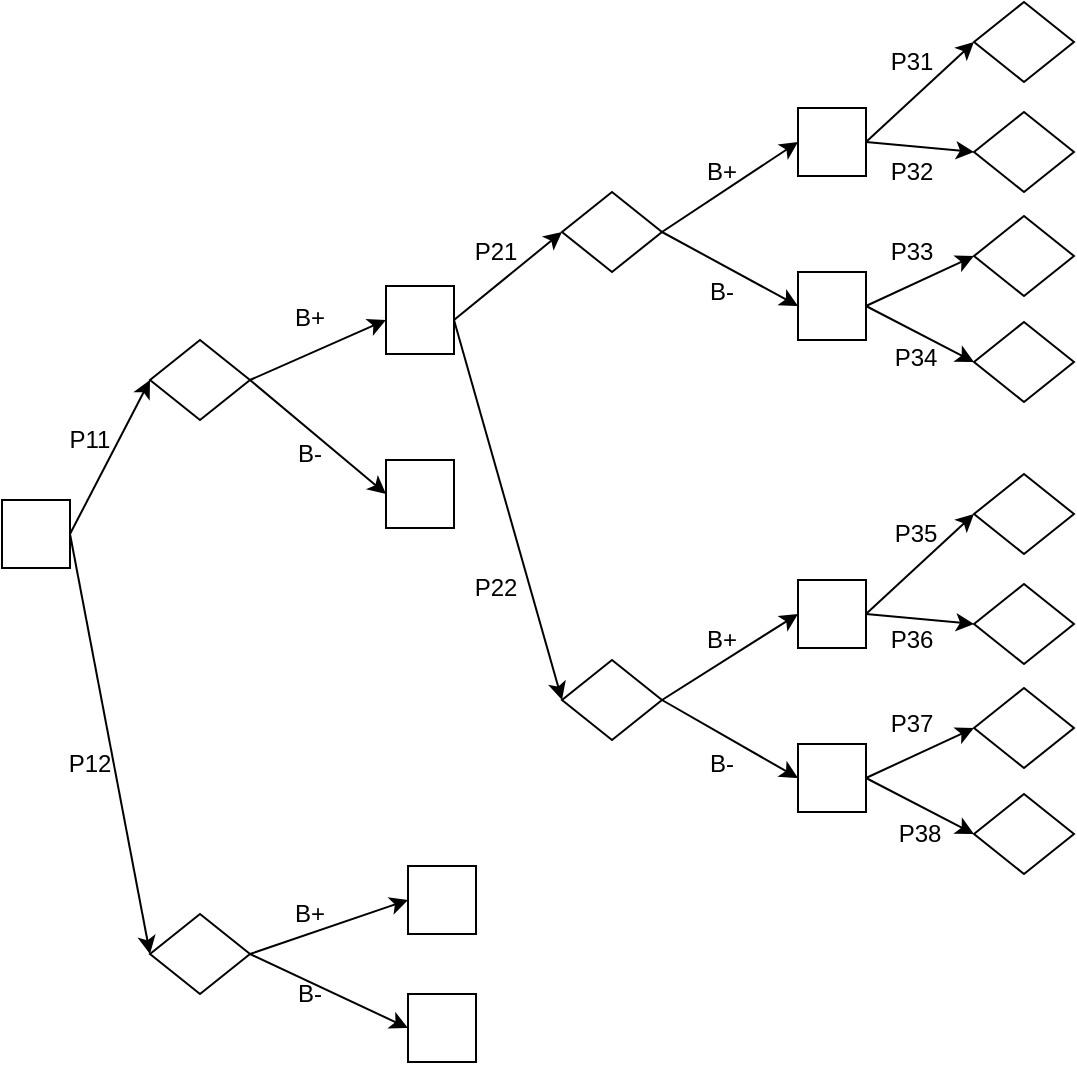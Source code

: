 <mxfile version="12.9.3" type="device"><diagram id="VWcaVzmQ5SP4MK6-xl2U" name="Page-1"><mxGraphModel dx="1822" dy="745" grid="1" gridSize="11" guides="1" tooltips="1" connect="1" arrows="1" fold="1" page="0" pageScale="1" pageWidth="1100" pageHeight="850" math="0" shadow="0"><root><mxCell id="0"/><mxCell id="1" parent="0"/><mxCell id="JhuML6TYcTZXeUVgPX8u-72" value="" style="endArrow=classic;html=1;entryX=0;entryY=0.5;entryDx=0;entryDy=0;exitX=1;exitY=0.5;exitDx=0;exitDy=0;" edge="1" parent="1" source="JhuML6TYcTZXeUVgPX8u-95"><mxGeometry width="50" height="50" relative="1" as="geometry"><mxPoint x="-125" y="363" as="sourcePoint"/><mxPoint x="-85" y="283" as="targetPoint"/></mxGeometry></mxCell><mxCell id="JhuML6TYcTZXeUVgPX8u-73" value="" style="endArrow=classic;html=1;entryX=0;entryY=0.5;entryDx=0;entryDy=0;exitX=1;exitY=0.5;exitDx=0;exitDy=0;" edge="1" parent="1" source="JhuML6TYcTZXeUVgPX8u-95" target="JhuML6TYcTZXeUVgPX8u-75"><mxGeometry width="50" height="50" relative="1" as="geometry"><mxPoint x="-125" y="363" as="sourcePoint"/><mxPoint x="-85" y="443" as="targetPoint"/></mxGeometry></mxCell><mxCell id="JhuML6TYcTZXeUVgPX8u-74" value="" style="rhombus;whiteSpace=wrap;html=1;" vertex="1" parent="1"><mxGeometry x="-85" y="263" width="50" height="40" as="geometry"/></mxCell><mxCell id="JhuML6TYcTZXeUVgPX8u-75" value="" style="rhombus;whiteSpace=wrap;html=1;" vertex="1" parent="1"><mxGeometry x="-85" y="550" width="50" height="40" as="geometry"/></mxCell><mxCell id="JhuML6TYcTZXeUVgPX8u-76" value="" style="endArrow=classic;html=1;exitX=1;exitY=0.5;exitDx=0;exitDy=0;entryX=0;entryY=0.5;entryDx=0;entryDy=0;" edge="1" parent="1" target="JhuML6TYcTZXeUVgPX8u-88"><mxGeometry width="50" height="50" relative="1" as="geometry"><mxPoint x="-35" y="283" as="sourcePoint"/><mxPoint x="25" y="242" as="targetPoint"/></mxGeometry></mxCell><mxCell id="JhuML6TYcTZXeUVgPX8u-77" value="" style="endArrow=classic;html=1;entryX=0;entryY=0.5;entryDx=0;entryDy=0;" edge="1" parent="1" target="JhuML6TYcTZXeUVgPX8u-94"><mxGeometry width="50" height="50" relative="1" as="geometry"><mxPoint x="-35" y="283" as="sourcePoint"/><mxPoint x="55" y="342" as="targetPoint"/></mxGeometry></mxCell><mxCell id="JhuML6TYcTZXeUVgPX8u-78" value="" style="endArrow=classic;html=1;exitX=1;exitY=0.5;exitDx=0;exitDy=0;entryX=0;entryY=0.5;entryDx=0;entryDy=0;" edge="1" parent="1" target="JhuML6TYcTZXeUVgPX8u-150"><mxGeometry width="50" height="50" relative="1" as="geometry"><mxPoint x="-35" y="570" as="sourcePoint"/><mxPoint x="25" y="550" as="targetPoint"/></mxGeometry></mxCell><mxCell id="JhuML6TYcTZXeUVgPX8u-79" value="" style="endArrow=classic;html=1;entryX=0;entryY=0.5;entryDx=0;entryDy=0;" edge="1" parent="1" target="JhuML6TYcTZXeUVgPX8u-149"><mxGeometry width="50" height="50" relative="1" as="geometry"><mxPoint x="-35" y="570" as="sourcePoint"/><mxPoint x="25" y="590" as="targetPoint"/></mxGeometry></mxCell><mxCell id="JhuML6TYcTZXeUVgPX8u-80" value="B+" style="text;html=1;strokeColor=none;fillColor=none;align=center;verticalAlign=middle;whiteSpace=wrap;rounded=0;" vertex="1" parent="1"><mxGeometry x="-15" y="242" width="20" height="20" as="geometry"/></mxCell><mxCell id="JhuML6TYcTZXeUVgPX8u-81" value="B+" style="text;html=1;strokeColor=none;fillColor=none;align=center;verticalAlign=middle;whiteSpace=wrap;rounded=0;" vertex="1" parent="1"><mxGeometry x="-15" y="540" width="20" height="20" as="geometry"/></mxCell><mxCell id="JhuML6TYcTZXeUVgPX8u-82" value="B-" style="text;html=1;strokeColor=none;fillColor=none;align=center;verticalAlign=middle;whiteSpace=wrap;rounded=0;" vertex="1" parent="1"><mxGeometry x="-15" y="310" width="20" height="20" as="geometry"/></mxCell><mxCell id="JhuML6TYcTZXeUVgPX8u-83" value="B-" style="text;html=1;strokeColor=none;fillColor=none;align=center;verticalAlign=middle;whiteSpace=wrap;rounded=0;" vertex="1" parent="1"><mxGeometry x="-15" y="580" width="20" height="20" as="geometry"/></mxCell><mxCell id="JhuML6TYcTZXeUVgPX8u-84" value="P11" style="text;html=1;strokeColor=none;fillColor=none;align=center;verticalAlign=middle;whiteSpace=wrap;rounded=0;" vertex="1" parent="1"><mxGeometry x="-125" y="303" width="20" height="20" as="geometry"/></mxCell><mxCell id="JhuML6TYcTZXeUVgPX8u-85" value="P12" style="text;html=1;strokeColor=none;fillColor=none;align=center;verticalAlign=middle;whiteSpace=wrap;rounded=0;" vertex="1" parent="1"><mxGeometry x="-125" y="465" width="20" height="20" as="geometry"/></mxCell><mxCell id="JhuML6TYcTZXeUVgPX8u-88" value="" style="whiteSpace=wrap;html=1;aspect=fixed;" vertex="1" parent="1"><mxGeometry x="33" y="236" width="34" height="34" as="geometry"/></mxCell><mxCell id="JhuML6TYcTZXeUVgPX8u-94" value="" style="whiteSpace=wrap;html=1;aspect=fixed;" vertex="1" parent="1"><mxGeometry x="33" y="323" width="34" height="34" as="geometry"/></mxCell><mxCell id="JhuML6TYcTZXeUVgPX8u-95" value="" style="whiteSpace=wrap;html=1;aspect=fixed;" vertex="1" parent="1"><mxGeometry x="-159" y="343" width="34" height="34" as="geometry"/></mxCell><mxCell id="JhuML6TYcTZXeUVgPX8u-96" value="" style="endArrow=classic;html=1;exitX=1;exitY=0.5;exitDx=0;exitDy=0;entryX=0;entryY=0.5;entryDx=0;entryDy=0;" edge="1" parent="1" source="JhuML6TYcTZXeUVgPX8u-88" target="JhuML6TYcTZXeUVgPX8u-99"><mxGeometry width="50" height="50" relative="1" as="geometry"><mxPoint x="110" y="265" as="sourcePoint"/><mxPoint x="121" y="280" as="targetPoint"/></mxGeometry></mxCell><mxCell id="JhuML6TYcTZXeUVgPX8u-97" value="" style="endArrow=classic;html=1;exitX=1;exitY=0.5;exitDx=0;exitDy=0;entryX=0;entryY=0.5;entryDx=0;entryDy=0;" edge="1" parent="1" source="JhuML6TYcTZXeUVgPX8u-88" target="JhuML6TYcTZXeUVgPX8u-98"><mxGeometry width="50" height="50" relative="1" as="geometry"><mxPoint x="99" y="236" as="sourcePoint"/><mxPoint x="121" y="236" as="targetPoint"/></mxGeometry></mxCell><mxCell id="JhuML6TYcTZXeUVgPX8u-98" value="" style="rhombus;whiteSpace=wrap;html=1;" vertex="1" parent="1"><mxGeometry x="121" y="189" width="50" height="40" as="geometry"/></mxCell><mxCell id="JhuML6TYcTZXeUVgPX8u-99" value="" style="rhombus;whiteSpace=wrap;html=1;" vertex="1" parent="1"><mxGeometry x="121" y="423" width="50" height="40" as="geometry"/></mxCell><mxCell id="JhuML6TYcTZXeUVgPX8u-100" value="" style="endArrow=classic;html=1;entryX=0;entryY=0.5;entryDx=0;entryDy=0;exitX=1;exitY=0.5;exitDx=0;exitDy=0;" edge="1" parent="1" target="JhuML6TYcTZXeUVgPX8u-104" source="JhuML6TYcTZXeUVgPX8u-98"><mxGeometry width="50" height="50" relative="1" as="geometry"><mxPoint x="198" y="214" as="sourcePoint"/><mxPoint x="231" y="181" as="targetPoint"/></mxGeometry></mxCell><mxCell id="JhuML6TYcTZXeUVgPX8u-101" value="" style="endArrow=classic;html=1;entryX=0;entryY=0.5;entryDx=0;entryDy=0;exitX=1;exitY=0.5;exitDx=0;exitDy=0;" edge="1" parent="1" target="JhuML6TYcTZXeUVgPX8u-105" source="JhuML6TYcTZXeUVgPX8u-98"><mxGeometry width="50" height="50" relative="1" as="geometry"><mxPoint x="187" y="236" as="sourcePoint"/><mxPoint x="261" y="281" as="targetPoint"/></mxGeometry></mxCell><mxCell id="JhuML6TYcTZXeUVgPX8u-102" value="B+" style="text;html=1;strokeColor=none;fillColor=none;align=center;verticalAlign=middle;whiteSpace=wrap;rounded=0;" vertex="1" parent="1"><mxGeometry x="191" y="169" width="20" height="20" as="geometry"/></mxCell><mxCell id="JhuML6TYcTZXeUVgPX8u-103" value="B-" style="text;html=1;strokeColor=none;fillColor=none;align=center;verticalAlign=middle;whiteSpace=wrap;rounded=0;" vertex="1" parent="1"><mxGeometry x="191" y="229" width="20" height="20" as="geometry"/></mxCell><mxCell id="JhuML6TYcTZXeUVgPX8u-104" value="" style="whiteSpace=wrap;html=1;aspect=fixed;" vertex="1" parent="1"><mxGeometry x="239" y="147" width="34" height="34" as="geometry"/></mxCell><mxCell id="JhuML6TYcTZXeUVgPX8u-105" value="" style="whiteSpace=wrap;html=1;aspect=fixed;" vertex="1" parent="1"><mxGeometry x="239" y="229" width="34" height="34" as="geometry"/></mxCell><mxCell id="JhuML6TYcTZXeUVgPX8u-106" value="" style="endArrow=classic;html=1;exitX=1;exitY=0.5;exitDx=0;exitDy=0;entryX=0;entryY=0.5;entryDx=0;entryDy=0;" edge="1" parent="1" target="JhuML6TYcTZXeUVgPX8u-109" source="JhuML6TYcTZXeUVgPX8u-104"><mxGeometry width="50" height="50" relative="1" as="geometry"><mxPoint x="273" y="199" as="sourcePoint"/><mxPoint x="327" y="226" as="targetPoint"/></mxGeometry></mxCell><mxCell id="JhuML6TYcTZXeUVgPX8u-107" value="" style="endArrow=classic;html=1;exitX=1;exitY=0.5;exitDx=0;exitDy=0;entryX=0;entryY=0.5;entryDx=0;entryDy=0;" edge="1" parent="1" target="JhuML6TYcTZXeUVgPX8u-108" source="JhuML6TYcTZXeUVgPX8u-104"><mxGeometry width="50" height="50" relative="1" as="geometry"><mxPoint x="273" y="199" as="sourcePoint"/><mxPoint x="327" y="182" as="targetPoint"/></mxGeometry></mxCell><mxCell id="JhuML6TYcTZXeUVgPX8u-108" value="" style="rhombus;whiteSpace=wrap;html=1;" vertex="1" parent="1"><mxGeometry x="327" y="94" width="50" height="40" as="geometry"/></mxCell><mxCell id="JhuML6TYcTZXeUVgPX8u-109" value="" style="rhombus;whiteSpace=wrap;html=1;" vertex="1" parent="1"><mxGeometry x="327" y="149" width="50" height="40" as="geometry"/></mxCell><mxCell id="JhuML6TYcTZXeUVgPX8u-110" value="" style="endArrow=classic;html=1;exitX=1;exitY=0.5;exitDx=0;exitDy=0;entryX=0;entryY=0.5;entryDx=0;entryDy=0;" edge="1" parent="1" target="JhuML6TYcTZXeUVgPX8u-113"><mxGeometry width="50" height="50" relative="1" as="geometry"><mxPoint x="273" y="246" as="sourcePoint"/><mxPoint x="327" y="288" as="targetPoint"/></mxGeometry></mxCell><mxCell id="JhuML6TYcTZXeUVgPX8u-111" value="" style="endArrow=classic;html=1;exitX=1;exitY=0.5;exitDx=0;exitDy=0;entryX=0;entryY=0.5;entryDx=0;entryDy=0;" edge="1" parent="1" target="JhuML6TYcTZXeUVgPX8u-112"><mxGeometry width="50" height="50" relative="1" as="geometry"><mxPoint x="273" y="246" as="sourcePoint"/><mxPoint x="327" y="244" as="targetPoint"/></mxGeometry></mxCell><mxCell id="JhuML6TYcTZXeUVgPX8u-112" value="" style="rhombus;whiteSpace=wrap;html=1;" vertex="1" parent="1"><mxGeometry x="327" y="201" width="50" height="40" as="geometry"/></mxCell><mxCell id="JhuML6TYcTZXeUVgPX8u-113" value="" style="rhombus;whiteSpace=wrap;html=1;" vertex="1" parent="1"><mxGeometry x="327" y="254" width="50" height="40" as="geometry"/></mxCell><mxCell id="JhuML6TYcTZXeUVgPX8u-132" value="" style="endArrow=classic;html=1;entryX=0;entryY=0.5;entryDx=0;entryDy=0;exitX=1;exitY=0.5;exitDx=0;exitDy=0;" edge="1" parent="1" target="JhuML6TYcTZXeUVgPX8u-136" source="JhuML6TYcTZXeUVgPX8u-99"><mxGeometry width="50" height="50" relative="1" as="geometry"><mxPoint x="176" y="440" as="sourcePoint"/><mxPoint x="231" y="417" as="targetPoint"/></mxGeometry></mxCell><mxCell id="JhuML6TYcTZXeUVgPX8u-133" value="" style="endArrow=classic;html=1;entryX=0;entryY=0.5;entryDx=0;entryDy=0;exitX=1;exitY=0.5;exitDx=0;exitDy=0;" edge="1" parent="1" target="JhuML6TYcTZXeUVgPX8u-137" source="JhuML6TYcTZXeUVgPX8u-99"><mxGeometry width="50" height="50" relative="1" as="geometry"><mxPoint x="176" y="445" as="sourcePoint"/><mxPoint x="261" y="517" as="targetPoint"/></mxGeometry></mxCell><mxCell id="JhuML6TYcTZXeUVgPX8u-134" value="B+" style="text;html=1;strokeColor=none;fillColor=none;align=center;verticalAlign=middle;whiteSpace=wrap;rounded=0;" vertex="1" parent="1"><mxGeometry x="191" y="403" width="20" height="20" as="geometry"/></mxCell><mxCell id="JhuML6TYcTZXeUVgPX8u-135" value="B-" style="text;html=1;strokeColor=none;fillColor=none;align=center;verticalAlign=middle;whiteSpace=wrap;rounded=0;" vertex="1" parent="1"><mxGeometry x="191" y="465" width="20" height="20" as="geometry"/></mxCell><mxCell id="JhuML6TYcTZXeUVgPX8u-136" value="" style="whiteSpace=wrap;html=1;aspect=fixed;" vertex="1" parent="1"><mxGeometry x="239" y="383" width="34" height="34" as="geometry"/></mxCell><mxCell id="JhuML6TYcTZXeUVgPX8u-137" value="" style="whiteSpace=wrap;html=1;aspect=fixed;" vertex="1" parent="1"><mxGeometry x="239" y="465" width="34" height="34" as="geometry"/></mxCell><mxCell id="JhuML6TYcTZXeUVgPX8u-138" value="" style="endArrow=classic;html=1;exitX=1;exitY=0.5;exitDx=0;exitDy=0;entryX=0;entryY=0.5;entryDx=0;entryDy=0;" edge="1" parent="1" source="JhuML6TYcTZXeUVgPX8u-136" target="JhuML6TYcTZXeUVgPX8u-141"><mxGeometry width="50" height="50" relative="1" as="geometry"><mxPoint x="273" y="435" as="sourcePoint"/><mxPoint x="327" y="462" as="targetPoint"/></mxGeometry></mxCell><mxCell id="JhuML6TYcTZXeUVgPX8u-139" value="" style="endArrow=classic;html=1;exitX=1;exitY=0.5;exitDx=0;exitDy=0;entryX=0;entryY=0.5;entryDx=0;entryDy=0;" edge="1" parent="1" source="JhuML6TYcTZXeUVgPX8u-136" target="JhuML6TYcTZXeUVgPX8u-140"><mxGeometry width="50" height="50" relative="1" as="geometry"><mxPoint x="273" y="435" as="sourcePoint"/><mxPoint x="327" y="418" as="targetPoint"/></mxGeometry></mxCell><mxCell id="JhuML6TYcTZXeUVgPX8u-140" value="" style="rhombus;whiteSpace=wrap;html=1;" vertex="1" parent="1"><mxGeometry x="327" y="330" width="50" height="40" as="geometry"/></mxCell><mxCell id="JhuML6TYcTZXeUVgPX8u-141" value="" style="rhombus;whiteSpace=wrap;html=1;" vertex="1" parent="1"><mxGeometry x="327" y="385" width="50" height="40" as="geometry"/></mxCell><mxCell id="JhuML6TYcTZXeUVgPX8u-142" value="" style="endArrow=classic;html=1;exitX=1;exitY=0.5;exitDx=0;exitDy=0;entryX=0;entryY=0.5;entryDx=0;entryDy=0;" edge="1" parent="1" target="JhuML6TYcTZXeUVgPX8u-145"><mxGeometry width="50" height="50" relative="1" as="geometry"><mxPoint x="273" y="482" as="sourcePoint"/><mxPoint x="327" y="524" as="targetPoint"/></mxGeometry></mxCell><mxCell id="JhuML6TYcTZXeUVgPX8u-143" value="" style="endArrow=classic;html=1;exitX=1;exitY=0.5;exitDx=0;exitDy=0;entryX=0;entryY=0.5;entryDx=0;entryDy=0;" edge="1" parent="1" target="JhuML6TYcTZXeUVgPX8u-144"><mxGeometry width="50" height="50" relative="1" as="geometry"><mxPoint x="273" y="482" as="sourcePoint"/><mxPoint x="327" y="480" as="targetPoint"/></mxGeometry></mxCell><mxCell id="JhuML6TYcTZXeUVgPX8u-144" value="" style="rhombus;whiteSpace=wrap;html=1;" vertex="1" parent="1"><mxGeometry x="327" y="437" width="50" height="40" as="geometry"/></mxCell><mxCell id="JhuML6TYcTZXeUVgPX8u-145" value="" style="rhombus;whiteSpace=wrap;html=1;" vertex="1" parent="1"><mxGeometry x="327" y="490" width="50" height="40" as="geometry"/></mxCell><mxCell id="JhuML6TYcTZXeUVgPX8u-149" value="" style="whiteSpace=wrap;html=1;aspect=fixed;" vertex="1" parent="1"><mxGeometry x="44" y="590" width="34" height="34" as="geometry"/></mxCell><mxCell id="JhuML6TYcTZXeUVgPX8u-150" value="" style="whiteSpace=wrap;html=1;aspect=fixed;" vertex="1" parent="1"><mxGeometry x="44" y="526" width="34" height="34" as="geometry"/></mxCell><mxCell id="JhuML6TYcTZXeUVgPX8u-151" value="P21" style="text;html=1;strokeColor=none;fillColor=none;align=center;verticalAlign=middle;whiteSpace=wrap;rounded=0;" vertex="1" parent="1"><mxGeometry x="78" y="209" width="20" height="20" as="geometry"/></mxCell><mxCell id="JhuML6TYcTZXeUVgPX8u-152" value="P22" style="text;html=1;strokeColor=none;fillColor=none;align=center;verticalAlign=middle;whiteSpace=wrap;rounded=0;" vertex="1" parent="1"><mxGeometry x="78" y="377" width="20" height="20" as="geometry"/></mxCell><mxCell id="JhuML6TYcTZXeUVgPX8u-153" value="P31" style="text;html=1;strokeColor=none;fillColor=none;align=center;verticalAlign=middle;whiteSpace=wrap;rounded=0;" vertex="1" parent="1"><mxGeometry x="286" y="114" width="20" height="20" as="geometry"/></mxCell><mxCell id="JhuML6TYcTZXeUVgPX8u-154" value="P32" style="text;html=1;strokeColor=none;fillColor=none;align=center;verticalAlign=middle;whiteSpace=wrap;rounded=0;" vertex="1" parent="1"><mxGeometry x="286" y="169" width="20" height="20" as="geometry"/></mxCell><mxCell id="JhuML6TYcTZXeUVgPX8u-155" value="P33" style="text;html=1;strokeColor=none;fillColor=none;align=center;verticalAlign=middle;whiteSpace=wrap;rounded=0;" vertex="1" parent="1"><mxGeometry x="286" y="209" width="20" height="20" as="geometry"/></mxCell><mxCell id="JhuML6TYcTZXeUVgPX8u-156" value="P35" style="text;html=1;strokeColor=none;fillColor=none;align=center;verticalAlign=middle;whiteSpace=wrap;rounded=0;" vertex="1" parent="1"><mxGeometry x="288" y="350" width="20" height="20" as="geometry"/></mxCell><mxCell id="JhuML6TYcTZXeUVgPX8u-157" value="P34" style="text;html=1;strokeColor=none;fillColor=none;align=center;verticalAlign=middle;whiteSpace=wrap;rounded=0;" vertex="1" parent="1"><mxGeometry x="288" y="262" width="20" height="20" as="geometry"/></mxCell><mxCell id="JhuML6TYcTZXeUVgPX8u-158" value="P36" style="text;html=1;strokeColor=none;fillColor=none;align=center;verticalAlign=middle;whiteSpace=wrap;rounded=0;" vertex="1" parent="1"><mxGeometry x="286" y="403" width="20" height="20" as="geometry"/></mxCell><mxCell id="JhuML6TYcTZXeUVgPX8u-159" value="P37" style="text;html=1;strokeColor=none;fillColor=none;align=center;verticalAlign=middle;whiteSpace=wrap;rounded=0;" vertex="1" parent="1"><mxGeometry x="286" y="445" width="20" height="20" as="geometry"/></mxCell><mxCell id="JhuML6TYcTZXeUVgPX8u-160" value="P38" style="text;html=1;strokeColor=none;fillColor=none;align=center;verticalAlign=middle;whiteSpace=wrap;rounded=0;" vertex="1" parent="1"><mxGeometry x="290" y="500" width="20" height="20" as="geometry"/></mxCell></root></mxGraphModel></diagram></mxfile>